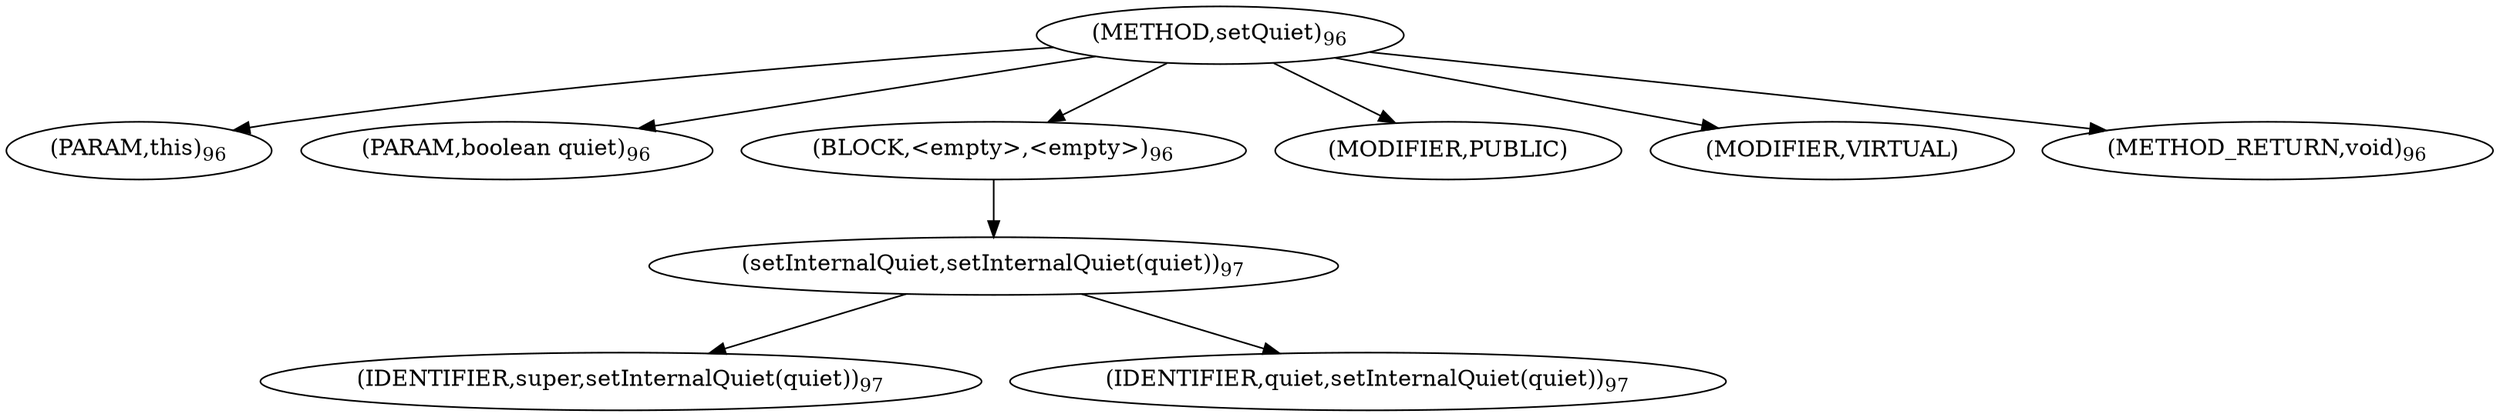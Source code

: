 digraph "setQuiet" {  
"126" [label = <(METHOD,setQuiet)<SUB>96</SUB>> ]
"127" [label = <(PARAM,this)<SUB>96</SUB>> ]
"128" [label = <(PARAM,boolean quiet)<SUB>96</SUB>> ]
"129" [label = <(BLOCK,&lt;empty&gt;,&lt;empty&gt;)<SUB>96</SUB>> ]
"130" [label = <(setInternalQuiet,setInternalQuiet(quiet))<SUB>97</SUB>> ]
"131" [label = <(IDENTIFIER,super,setInternalQuiet(quiet))<SUB>97</SUB>> ]
"132" [label = <(IDENTIFIER,quiet,setInternalQuiet(quiet))<SUB>97</SUB>> ]
"133" [label = <(MODIFIER,PUBLIC)> ]
"134" [label = <(MODIFIER,VIRTUAL)> ]
"135" [label = <(METHOD_RETURN,void)<SUB>96</SUB>> ]
  "126" -> "127" 
  "126" -> "128" 
  "126" -> "129" 
  "126" -> "133" 
  "126" -> "134" 
  "126" -> "135" 
  "129" -> "130" 
  "130" -> "131" 
  "130" -> "132" 
}
